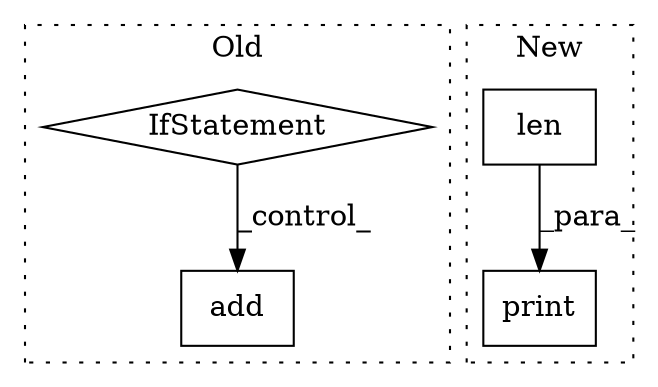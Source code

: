 digraph G {
subgraph cluster0 {
1 [label="add" a="32" s="11719,11763" l="4,1" shape="box"];
3 [label="IfStatement" a="25" s="11630,11638" l="4,2" shape="diamond"];
label = "Old";
style="dotted";
}
subgraph cluster1 {
2 [label="print" a="32" s="11606,11675" l="6,1" shape="box"];
4 [label="len" a="32" s="11562,11572" l="4,1" shape="box"];
label = "New";
style="dotted";
}
3 -> 1 [label="_control_"];
4 -> 2 [label="_para_"];
}